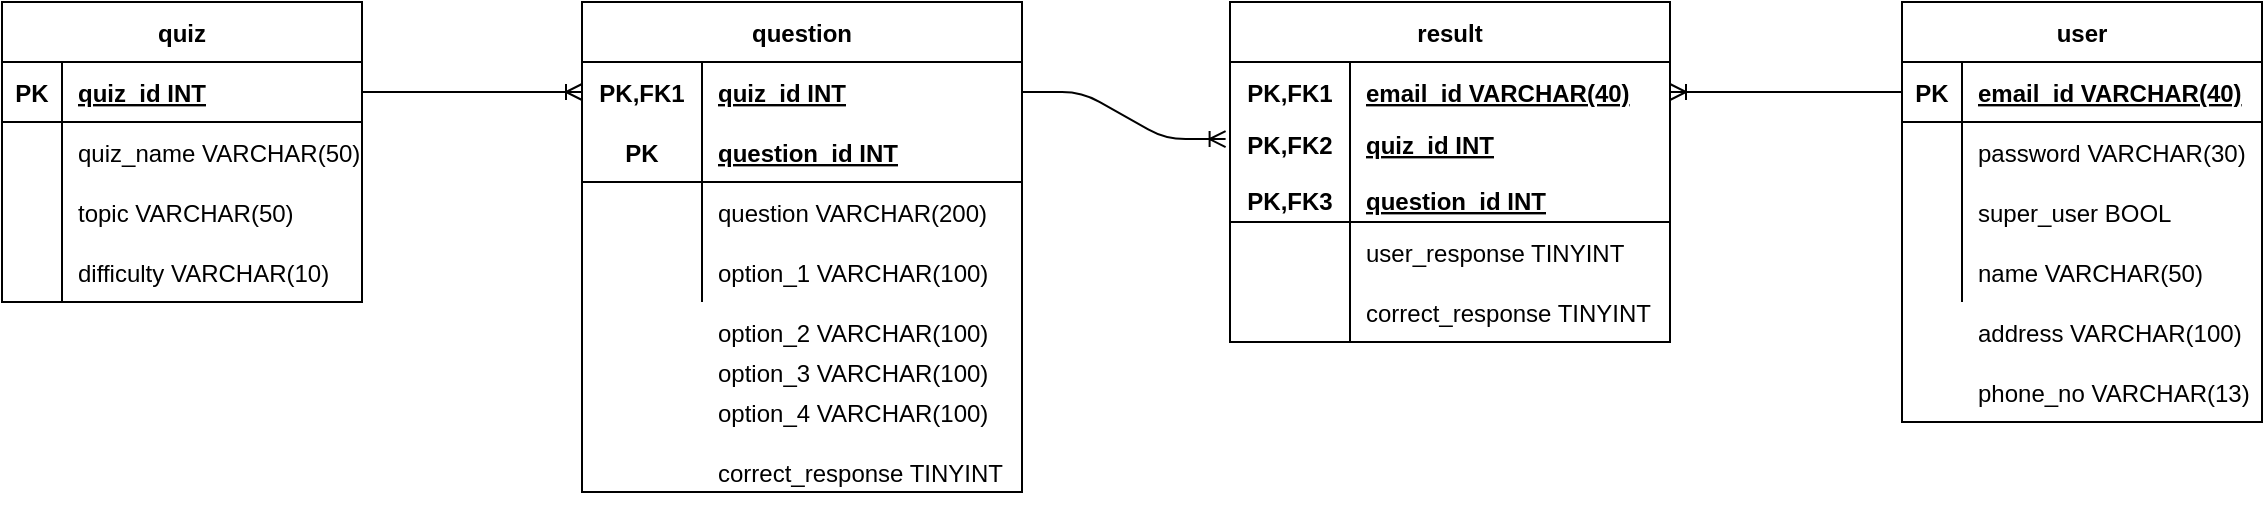 <mxfile version="14.1.8" type="device"><diagram id="DPHY9xfFpDVuNQrFrwMV" name="Page-1"><mxGraphModel dx="2290" dy="846" grid="1" gridSize="10" guides="1" tooltips="1" connect="1" arrows="1" fold="1" page="1" pageScale="1" pageWidth="827" pageHeight="1169" math="0" shadow="0"><root><mxCell id="0"/><mxCell id="1" parent="0"/><mxCell id="bJv8ej2Nr2luDXiGzBU4-1" value="quiz" style="shape=table;startSize=30;container=1;collapsible=1;childLayout=tableLayout;fixedRows=1;rowLines=0;fontStyle=1;align=center;resizeLast=1;" parent="1" vertex="1"><mxGeometry x="-200" y="40" width="180" height="150" as="geometry"/></mxCell><mxCell id="bJv8ej2Nr2luDXiGzBU4-2" value="" style="shape=partialRectangle;collapsible=0;dropTarget=0;pointerEvents=0;fillColor=none;top=0;left=0;bottom=1;right=0;points=[[0,0.5],[1,0.5]];portConstraint=eastwest;" parent="bJv8ej2Nr2luDXiGzBU4-1" vertex="1"><mxGeometry y="30" width="180" height="30" as="geometry"/></mxCell><mxCell id="bJv8ej2Nr2luDXiGzBU4-3" value="PK" style="shape=partialRectangle;connectable=0;fillColor=none;top=0;left=0;bottom=0;right=0;fontStyle=1;overflow=hidden;" parent="bJv8ej2Nr2luDXiGzBU4-2" vertex="1"><mxGeometry width="30" height="30" as="geometry"/></mxCell><mxCell id="bJv8ej2Nr2luDXiGzBU4-4" value="quiz_id INT" style="shape=partialRectangle;connectable=0;fillColor=none;top=0;left=0;bottom=0;right=0;align=left;spacingLeft=6;fontStyle=5;overflow=hidden;" parent="bJv8ej2Nr2luDXiGzBU4-2" vertex="1"><mxGeometry x="30" width="150" height="30" as="geometry"/></mxCell><mxCell id="bJv8ej2Nr2luDXiGzBU4-5" value="" style="shape=partialRectangle;collapsible=0;dropTarget=0;pointerEvents=0;fillColor=none;top=0;left=0;bottom=0;right=0;points=[[0,0.5],[1,0.5]];portConstraint=eastwest;" parent="bJv8ej2Nr2luDXiGzBU4-1" vertex="1"><mxGeometry y="60" width="180" height="30" as="geometry"/></mxCell><mxCell id="bJv8ej2Nr2luDXiGzBU4-6" value="" style="shape=partialRectangle;connectable=0;fillColor=none;top=0;left=0;bottom=0;right=0;editable=1;overflow=hidden;" parent="bJv8ej2Nr2luDXiGzBU4-5" vertex="1"><mxGeometry width="30" height="30" as="geometry"/></mxCell><mxCell id="bJv8ej2Nr2luDXiGzBU4-7" value="quiz_name VARCHAR(50)" style="shape=partialRectangle;connectable=0;fillColor=none;top=0;left=0;bottom=0;right=0;align=left;spacingLeft=6;overflow=hidden;" parent="bJv8ej2Nr2luDXiGzBU4-5" vertex="1"><mxGeometry x="30" width="150" height="30" as="geometry"/></mxCell><mxCell id="bJv8ej2Nr2luDXiGzBU4-8" value="" style="shape=partialRectangle;collapsible=0;dropTarget=0;pointerEvents=0;fillColor=none;top=0;left=0;bottom=0;right=0;points=[[0,0.5],[1,0.5]];portConstraint=eastwest;" parent="bJv8ej2Nr2luDXiGzBU4-1" vertex="1"><mxGeometry y="90" width="180" height="30" as="geometry"/></mxCell><mxCell id="bJv8ej2Nr2luDXiGzBU4-9" value="" style="shape=partialRectangle;connectable=0;fillColor=none;top=0;left=0;bottom=0;right=0;editable=1;overflow=hidden;" parent="bJv8ej2Nr2luDXiGzBU4-8" vertex="1"><mxGeometry width="30" height="30" as="geometry"/></mxCell><mxCell id="bJv8ej2Nr2luDXiGzBU4-10" value="topic VARCHAR(50)" style="shape=partialRectangle;connectable=0;fillColor=none;top=0;left=0;bottom=0;right=0;align=left;spacingLeft=6;overflow=hidden;" parent="bJv8ej2Nr2luDXiGzBU4-8" vertex="1"><mxGeometry x="30" width="150" height="30" as="geometry"/></mxCell><mxCell id="bJv8ej2Nr2luDXiGzBU4-11" value="" style="shape=partialRectangle;collapsible=0;dropTarget=0;pointerEvents=0;fillColor=none;top=0;left=0;bottom=0;right=0;points=[[0,0.5],[1,0.5]];portConstraint=eastwest;" parent="bJv8ej2Nr2luDXiGzBU4-1" vertex="1"><mxGeometry y="120" width="180" height="30" as="geometry"/></mxCell><mxCell id="bJv8ej2Nr2luDXiGzBU4-12" value="" style="shape=partialRectangle;connectable=0;fillColor=none;top=0;left=0;bottom=0;right=0;editable=1;overflow=hidden;" parent="bJv8ej2Nr2luDXiGzBU4-11" vertex="1"><mxGeometry width="30" height="30" as="geometry"/></mxCell><mxCell id="bJv8ej2Nr2luDXiGzBU4-13" value="difficulty VARCHAR(10)" style="shape=partialRectangle;connectable=0;fillColor=none;top=0;left=0;bottom=0;right=0;align=left;spacingLeft=6;overflow=hidden;" parent="bJv8ej2Nr2luDXiGzBU4-11" vertex="1"><mxGeometry x="30" width="150" height="30" as="geometry"/></mxCell><mxCell id="bJv8ej2Nr2luDXiGzBU4-15" value="user" style="shape=table;startSize=30;container=1;collapsible=1;childLayout=tableLayout;fixedRows=1;rowLines=0;fontStyle=1;align=center;resizeLast=1;" parent="1" vertex="1"><mxGeometry x="750" y="40" width="180" height="210" as="geometry"/></mxCell><mxCell id="bJv8ej2Nr2luDXiGzBU4-16" value="" style="shape=partialRectangle;collapsible=0;dropTarget=0;pointerEvents=0;fillColor=none;top=0;left=0;bottom=1;right=0;points=[[0,0.5],[1,0.5]];portConstraint=eastwest;" parent="bJv8ej2Nr2luDXiGzBU4-15" vertex="1"><mxGeometry y="30" width="180" height="30" as="geometry"/></mxCell><mxCell id="bJv8ej2Nr2luDXiGzBU4-17" value="PK" style="shape=partialRectangle;connectable=0;fillColor=none;top=0;left=0;bottom=0;right=0;fontStyle=1;overflow=hidden;" parent="bJv8ej2Nr2luDXiGzBU4-16" vertex="1"><mxGeometry width="30" height="30" as="geometry"/></mxCell><mxCell id="bJv8ej2Nr2luDXiGzBU4-18" value="email_id VARCHAR(40)" style="shape=partialRectangle;connectable=0;fillColor=none;top=0;left=0;bottom=0;right=0;align=left;spacingLeft=6;fontStyle=5;overflow=hidden;" parent="bJv8ej2Nr2luDXiGzBU4-16" vertex="1"><mxGeometry x="30" width="150" height="30" as="geometry"/></mxCell><mxCell id="bJv8ej2Nr2luDXiGzBU4-19" value="" style="shape=partialRectangle;collapsible=0;dropTarget=0;pointerEvents=0;fillColor=none;top=0;left=0;bottom=0;right=0;points=[[0,0.5],[1,0.5]];portConstraint=eastwest;" parent="bJv8ej2Nr2luDXiGzBU4-15" vertex="1"><mxGeometry y="60" width="180" height="30" as="geometry"/></mxCell><mxCell id="bJv8ej2Nr2luDXiGzBU4-20" value="" style="shape=partialRectangle;connectable=0;fillColor=none;top=0;left=0;bottom=0;right=0;editable=1;overflow=hidden;" parent="bJv8ej2Nr2luDXiGzBU4-19" vertex="1"><mxGeometry width="30" height="30" as="geometry"/></mxCell><mxCell id="bJv8ej2Nr2luDXiGzBU4-21" value="password VARCHAR(30)" style="shape=partialRectangle;connectable=0;fillColor=none;top=0;left=0;bottom=0;right=0;align=left;spacingLeft=6;overflow=hidden;" parent="bJv8ej2Nr2luDXiGzBU4-19" vertex="1"><mxGeometry x="30" width="150" height="30" as="geometry"/></mxCell><mxCell id="bJv8ej2Nr2luDXiGzBU4-22" value="" style="shape=partialRectangle;collapsible=0;dropTarget=0;pointerEvents=0;fillColor=none;top=0;left=0;bottom=0;right=0;points=[[0,0.5],[1,0.5]];portConstraint=eastwest;" parent="bJv8ej2Nr2luDXiGzBU4-15" vertex="1"><mxGeometry y="90" width="180" height="30" as="geometry"/></mxCell><mxCell id="bJv8ej2Nr2luDXiGzBU4-23" value="" style="shape=partialRectangle;connectable=0;fillColor=none;top=0;left=0;bottom=0;right=0;editable=1;overflow=hidden;" parent="bJv8ej2Nr2luDXiGzBU4-22" vertex="1"><mxGeometry width="30" height="30" as="geometry"/></mxCell><mxCell id="bJv8ej2Nr2luDXiGzBU4-24" value="super_user BOOL" style="shape=partialRectangle;connectable=0;fillColor=none;top=0;left=0;bottom=0;right=0;align=left;spacingLeft=6;overflow=hidden;" parent="bJv8ej2Nr2luDXiGzBU4-22" vertex="1"><mxGeometry x="30" width="150" height="30" as="geometry"/></mxCell><mxCell id="bJv8ej2Nr2luDXiGzBU4-25" value="" style="shape=partialRectangle;collapsible=0;dropTarget=0;pointerEvents=0;fillColor=none;top=0;left=0;bottom=0;right=0;points=[[0,0.5],[1,0.5]];portConstraint=eastwest;" parent="bJv8ej2Nr2luDXiGzBU4-15" vertex="1"><mxGeometry y="120" width="180" height="30" as="geometry"/></mxCell><mxCell id="bJv8ej2Nr2luDXiGzBU4-26" value="" style="shape=partialRectangle;connectable=0;fillColor=none;top=0;left=0;bottom=0;right=0;editable=1;overflow=hidden;" parent="bJv8ej2Nr2luDXiGzBU4-25" vertex="1"><mxGeometry width="30" height="30" as="geometry"/></mxCell><mxCell id="bJv8ej2Nr2luDXiGzBU4-27" value="name VARCHAR(50)" style="shape=partialRectangle;connectable=0;fillColor=none;top=0;left=0;bottom=0;right=0;align=left;spacingLeft=6;overflow=hidden;" parent="bJv8ej2Nr2luDXiGzBU4-25" vertex="1"><mxGeometry x="30" width="150" height="30" as="geometry"/></mxCell><mxCell id="bJv8ej2Nr2luDXiGzBU4-34" value="question" style="shape=table;startSize=30;container=1;collapsible=1;childLayout=tableLayout;fixedRows=1;rowLines=0;fontStyle=1;align=center;resizeLast=1;" parent="1" vertex="1"><mxGeometry x="90" y="40" width="220" height="245" as="geometry"/></mxCell><mxCell id="bJv8ej2Nr2luDXiGzBU4-35" value="" style="shape=partialRectangle;collapsible=0;dropTarget=0;pointerEvents=0;fillColor=none;top=0;left=0;bottom=0;right=0;points=[[0,0.5],[1,0.5]];portConstraint=eastwest;" parent="bJv8ej2Nr2luDXiGzBU4-34" vertex="1"><mxGeometry y="30" width="220" height="30" as="geometry"/></mxCell><mxCell id="bJv8ej2Nr2luDXiGzBU4-36" value="PK,FK1" style="shape=partialRectangle;connectable=0;fillColor=none;top=0;left=0;bottom=0;right=0;fontStyle=1;overflow=hidden;" parent="bJv8ej2Nr2luDXiGzBU4-35" vertex="1"><mxGeometry width="60" height="30" as="geometry"/></mxCell><mxCell id="bJv8ej2Nr2luDXiGzBU4-37" value="quiz_id INT" style="shape=partialRectangle;connectable=0;fillColor=none;top=0;left=0;bottom=0;right=0;align=left;spacingLeft=6;fontStyle=5;overflow=hidden;" parent="bJv8ej2Nr2luDXiGzBU4-35" vertex="1"><mxGeometry x="60" width="160" height="30" as="geometry"/></mxCell><mxCell id="bJv8ej2Nr2luDXiGzBU4-38" value="" style="shape=partialRectangle;collapsible=0;dropTarget=0;pointerEvents=0;fillColor=none;top=0;left=0;bottom=1;right=0;points=[[0,0.5],[1,0.5]];portConstraint=eastwest;" parent="bJv8ej2Nr2luDXiGzBU4-34" vertex="1"><mxGeometry y="60" width="220" height="30" as="geometry"/></mxCell><mxCell id="bJv8ej2Nr2luDXiGzBU4-39" value="PK" style="shape=partialRectangle;connectable=0;fillColor=none;top=0;left=0;bottom=0;right=0;fontStyle=1;overflow=hidden;" parent="bJv8ej2Nr2luDXiGzBU4-38" vertex="1"><mxGeometry width="60" height="30" as="geometry"/></mxCell><mxCell id="bJv8ej2Nr2luDXiGzBU4-40" value="question_id INT" style="shape=partialRectangle;connectable=0;fillColor=none;top=0;left=0;bottom=0;right=0;align=left;spacingLeft=6;fontStyle=5;overflow=hidden;" parent="bJv8ej2Nr2luDXiGzBU4-38" vertex="1"><mxGeometry x="60" width="160" height="30" as="geometry"/></mxCell><mxCell id="bJv8ej2Nr2luDXiGzBU4-41" value="" style="shape=partialRectangle;collapsible=0;dropTarget=0;pointerEvents=0;fillColor=none;top=0;left=0;bottom=0;right=0;points=[[0,0.5],[1,0.5]];portConstraint=eastwest;" parent="bJv8ej2Nr2luDXiGzBU4-34" vertex="1"><mxGeometry y="90" width="220" height="30" as="geometry"/></mxCell><mxCell id="bJv8ej2Nr2luDXiGzBU4-42" value="" style="shape=partialRectangle;connectable=0;fillColor=none;top=0;left=0;bottom=0;right=0;editable=1;overflow=hidden;" parent="bJv8ej2Nr2luDXiGzBU4-41" vertex="1"><mxGeometry width="60" height="30" as="geometry"/></mxCell><mxCell id="bJv8ej2Nr2luDXiGzBU4-43" value="question VARCHAR(200)" style="shape=partialRectangle;connectable=0;fillColor=none;top=0;left=0;bottom=0;right=0;align=left;spacingLeft=6;overflow=hidden;" parent="bJv8ej2Nr2luDXiGzBU4-41" vertex="1"><mxGeometry x="60" width="160" height="30" as="geometry"/></mxCell><mxCell id="bJv8ej2Nr2luDXiGzBU4-44" value="" style="shape=partialRectangle;collapsible=0;dropTarget=0;pointerEvents=0;fillColor=none;top=0;left=0;bottom=0;right=0;points=[[0,0.5],[1,0.5]];portConstraint=eastwest;" parent="bJv8ej2Nr2luDXiGzBU4-34" vertex="1"><mxGeometry y="120" width="220" height="30" as="geometry"/></mxCell><mxCell id="bJv8ej2Nr2luDXiGzBU4-45" value="" style="shape=partialRectangle;connectable=0;fillColor=none;top=0;left=0;bottom=0;right=0;editable=1;overflow=hidden;" parent="bJv8ej2Nr2luDXiGzBU4-44" vertex="1"><mxGeometry width="60" height="30" as="geometry"/></mxCell><mxCell id="bJv8ej2Nr2luDXiGzBU4-46" value="option_1 VARCHAR(100)" style="shape=partialRectangle;connectable=0;fillColor=none;top=0;left=0;bottom=0;right=0;align=left;spacingLeft=6;overflow=hidden;" parent="bJv8ej2Nr2luDXiGzBU4-44" vertex="1"><mxGeometry x="60" width="160" height="30" as="geometry"/></mxCell><mxCell id="bJv8ej2Nr2luDXiGzBU4-47" value="" style="shape=partialRectangle;collapsible=0;dropTarget=0;pointerEvents=0;fillColor=none;top=0;left=0;bottom=0;right=0;points=[[0,0.5],[1,0.5]];portConstraint=eastwest;" parent="1" vertex="1"><mxGeometry x="150" y="190" width="160" height="30" as="geometry"/></mxCell><mxCell id="bJv8ej2Nr2luDXiGzBU4-48" value="" style="shape=partialRectangle;connectable=0;fillColor=none;top=0;left=0;bottom=0;right=0;editable=1;overflow=hidden;" parent="bJv8ej2Nr2luDXiGzBU4-47" vertex="1"><mxGeometry width="26.667" height="30" as="geometry"/></mxCell><mxCell id="bJv8ej2Nr2luDXiGzBU4-49" value="option_2 VARCHAR(100)" style="shape=partialRectangle;connectable=0;fillColor=none;top=0;left=0;bottom=0;right=0;align=left;spacingLeft=6;overflow=hidden;" parent="bJv8ej2Nr2luDXiGzBU4-47" vertex="1"><mxGeometry width="160" height="30" as="geometry"/></mxCell><mxCell id="bJv8ej2Nr2luDXiGzBU4-50" value="" style="shape=partialRectangle;collapsible=0;dropTarget=0;pointerEvents=0;fillColor=none;top=0;left=0;bottom=0;right=0;points=[[0,0.5],[1,0.5]];portConstraint=eastwest;" parent="1" vertex="1"><mxGeometry x="150" y="230" width="160" height="30" as="geometry"/></mxCell><mxCell id="bJv8ej2Nr2luDXiGzBU4-51" value="" style="shape=partialRectangle;connectable=0;fillColor=none;top=0;left=0;bottom=0;right=0;editable=1;overflow=hidden;" parent="bJv8ej2Nr2luDXiGzBU4-50" vertex="1"><mxGeometry width="26.667" height="30" as="geometry"/></mxCell><mxCell id="bJv8ej2Nr2luDXiGzBU4-52" value="option_4 VARCHAR(100)" style="shape=partialRectangle;connectable=0;fillColor=none;top=0;left=0;bottom=0;right=0;align=left;spacingLeft=6;overflow=hidden;" parent="bJv8ej2Nr2luDXiGzBU4-50" vertex="1"><mxGeometry width="160" height="30" as="geometry"/></mxCell><mxCell id="bJv8ej2Nr2luDXiGzBU4-53" value="" style="shape=partialRectangle;collapsible=0;dropTarget=0;pointerEvents=0;fillColor=none;top=0;left=0;bottom=0;right=0;points=[[0,0.5],[1,0.5]];portConstraint=eastwest;" parent="1" vertex="1"><mxGeometry x="150" y="210" width="160" height="30" as="geometry"/></mxCell><mxCell id="bJv8ej2Nr2luDXiGzBU4-54" value="" style="shape=partialRectangle;connectable=0;fillColor=none;top=0;left=0;bottom=0;right=0;editable=1;overflow=hidden;" parent="bJv8ej2Nr2luDXiGzBU4-53" vertex="1"><mxGeometry width="26.667" height="30" as="geometry"/></mxCell><mxCell id="bJv8ej2Nr2luDXiGzBU4-55" value="option_3 VARCHAR(100)" style="shape=partialRectangle;connectable=0;fillColor=none;top=0;left=0;bottom=0;right=0;align=left;spacingLeft=6;overflow=hidden;" parent="bJv8ej2Nr2luDXiGzBU4-53" vertex="1"><mxGeometry width="160" height="30" as="geometry"/></mxCell><mxCell id="bJv8ej2Nr2luDXiGzBU4-56" value="" style="shape=partialRectangle;collapsible=0;dropTarget=0;pointerEvents=0;fillColor=none;top=0;left=0;bottom=0;right=0;points=[[0,0.5],[1,0.5]];portConstraint=eastwest;" parent="1" vertex="1"><mxGeometry x="150" y="260" width="160" height="30" as="geometry"/></mxCell><mxCell id="bJv8ej2Nr2luDXiGzBU4-57" value="" style="shape=partialRectangle;connectable=0;fillColor=none;top=0;left=0;bottom=0;right=0;editable=1;overflow=hidden;" parent="bJv8ej2Nr2luDXiGzBU4-56" vertex="1"><mxGeometry width="26.667" height="30" as="geometry"/></mxCell><mxCell id="bJv8ej2Nr2luDXiGzBU4-58" value="correct_response TINYINT" style="shape=partialRectangle;connectable=0;fillColor=none;top=0;left=0;bottom=0;right=0;align=left;spacingLeft=6;overflow=hidden;" parent="bJv8ej2Nr2luDXiGzBU4-56" vertex="1"><mxGeometry width="160" height="30" as="geometry"/></mxCell><mxCell id="bJv8ej2Nr2luDXiGzBU4-60" value="result" style="shape=table;startSize=30;container=1;collapsible=1;childLayout=tableLayout;fixedRows=1;rowLines=0;fontStyle=1;align=center;resizeLast=1;" parent="1" vertex="1"><mxGeometry x="414" y="40" width="220" height="170" as="geometry"/></mxCell><mxCell id="bJv8ej2Nr2luDXiGzBU4-61" value="" style="shape=partialRectangle;collapsible=0;dropTarget=0;pointerEvents=0;fillColor=none;top=0;left=0;bottom=0;right=0;points=[[0,0.5],[1,0.5]];portConstraint=eastwest;" parent="bJv8ej2Nr2luDXiGzBU4-60" vertex="1"><mxGeometry y="30" width="220" height="30" as="geometry"/></mxCell><mxCell id="bJv8ej2Nr2luDXiGzBU4-62" value="PK,FK1" style="shape=partialRectangle;connectable=0;fillColor=none;top=0;left=0;bottom=0;right=0;fontStyle=1;overflow=hidden;" parent="bJv8ej2Nr2luDXiGzBU4-61" vertex="1"><mxGeometry width="60" height="30" as="geometry"/></mxCell><mxCell id="bJv8ej2Nr2luDXiGzBU4-63" value="email_id VARCHAR(40)" style="shape=partialRectangle;connectable=0;fillColor=none;top=0;left=0;bottom=0;right=0;align=left;spacingLeft=6;fontStyle=5;overflow=hidden;" parent="bJv8ej2Nr2luDXiGzBU4-61" vertex="1"><mxGeometry x="60" width="160" height="30" as="geometry"/></mxCell><mxCell id="bJv8ej2Nr2luDXiGzBU4-64" value="" style="shape=partialRectangle;collapsible=0;dropTarget=0;pointerEvents=0;fillColor=none;top=0;left=0;bottom=1;right=0;points=[[0,0.5],[1,0.5]];portConstraint=eastwest;" parent="bJv8ej2Nr2luDXiGzBU4-60" vertex="1"><mxGeometry y="60" width="220" height="50" as="geometry"/></mxCell><mxCell id="bJv8ej2Nr2luDXiGzBU4-65" value="PK,FK2&#10;&#10;PK,FK3" style="shape=partialRectangle;connectable=0;fillColor=none;top=0;left=0;bottom=0;right=0;fontStyle=1;overflow=hidden;" parent="bJv8ej2Nr2luDXiGzBU4-64" vertex="1"><mxGeometry width="60" height="50" as="geometry"/></mxCell><mxCell id="bJv8ej2Nr2luDXiGzBU4-66" value="quiz_id INT&#10;&#10;question_id INT" style="shape=partialRectangle;connectable=0;fillColor=none;top=0;left=0;bottom=0;right=0;align=left;spacingLeft=6;fontStyle=5;overflow=hidden;" parent="bJv8ej2Nr2luDXiGzBU4-64" vertex="1"><mxGeometry x="60" width="160" height="50" as="geometry"/></mxCell><mxCell id="bJv8ej2Nr2luDXiGzBU4-67" value="" style="shape=partialRectangle;collapsible=0;dropTarget=0;pointerEvents=0;fillColor=none;top=0;left=0;bottom=0;right=0;points=[[0,0.5],[1,0.5]];portConstraint=eastwest;" parent="bJv8ej2Nr2luDXiGzBU4-60" vertex="1"><mxGeometry y="110" width="220" height="30" as="geometry"/></mxCell><mxCell id="bJv8ej2Nr2luDXiGzBU4-68" value="" style="shape=partialRectangle;connectable=0;fillColor=none;top=0;left=0;bottom=0;right=0;editable=1;overflow=hidden;" parent="bJv8ej2Nr2luDXiGzBU4-67" vertex="1"><mxGeometry width="60" height="30" as="geometry"/></mxCell><mxCell id="bJv8ej2Nr2luDXiGzBU4-69" value="user_response TINYINT" style="shape=partialRectangle;connectable=0;fillColor=none;top=0;left=0;bottom=0;right=0;align=left;spacingLeft=6;overflow=hidden;" parent="bJv8ej2Nr2luDXiGzBU4-67" vertex="1"><mxGeometry x="60" width="160" height="30" as="geometry"/></mxCell><mxCell id="bJv8ej2Nr2luDXiGzBU4-70" value="" style="shape=partialRectangle;collapsible=0;dropTarget=0;pointerEvents=0;fillColor=none;top=0;left=0;bottom=0;right=0;points=[[0,0.5],[1,0.5]];portConstraint=eastwest;" parent="bJv8ej2Nr2luDXiGzBU4-60" vertex="1"><mxGeometry y="140" width="220" height="30" as="geometry"/></mxCell><mxCell id="bJv8ej2Nr2luDXiGzBU4-71" value="" style="shape=partialRectangle;connectable=0;fillColor=none;top=0;left=0;bottom=0;right=0;editable=1;overflow=hidden;" parent="bJv8ej2Nr2luDXiGzBU4-70" vertex="1"><mxGeometry width="60" height="30" as="geometry"/></mxCell><mxCell id="bJv8ej2Nr2luDXiGzBU4-72" value="correct_response TINYINT" style="shape=partialRectangle;connectable=0;fillColor=none;top=0;left=0;bottom=0;right=0;align=left;spacingLeft=6;overflow=hidden;" parent="bJv8ej2Nr2luDXiGzBU4-70" vertex="1"><mxGeometry x="60" width="160" height="30" as="geometry"/></mxCell><mxCell id="bJv8ej2Nr2luDXiGzBU4-95" value="address VARCHAR(100)" style="shape=partialRectangle;connectable=0;fillColor=none;top=0;left=0;bottom=0;right=0;align=left;spacingLeft=6;overflow=hidden;" parent="1" vertex="1"><mxGeometry x="780" y="190" width="150" height="30" as="geometry"/></mxCell><mxCell id="bJv8ej2Nr2luDXiGzBU4-96" value="phone_no VARCHAR(13)" style="shape=partialRectangle;connectable=0;fillColor=none;top=0;left=0;bottom=0;right=0;align=left;spacingLeft=6;overflow=hidden;" parent="1" vertex="1"><mxGeometry x="780" y="220" width="150" height="30" as="geometry"/></mxCell><mxCell id="D1W4iTkiIi7PDB8xYg85-4" value="" style="edgeStyle=entityRelationEdgeStyle;fontSize=12;html=1;endArrow=ERoneToMany;entryX=0;entryY=0.5;entryDx=0;entryDy=0;exitX=1;exitY=0.5;exitDx=0;exitDy=0;" edge="1" parent="1" source="bJv8ej2Nr2luDXiGzBU4-2" target="bJv8ej2Nr2luDXiGzBU4-35"><mxGeometry width="100" height="100" relative="1" as="geometry"><mxPoint x="-40" y="100" as="sourcePoint"/><mxPoint x="60" as="targetPoint"/></mxGeometry></mxCell><mxCell id="D1W4iTkiIi7PDB8xYg85-5" value="" style="edgeStyle=entityRelationEdgeStyle;fontSize=12;html=1;endArrow=ERoneToMany;entryX=-0.01;entryY=0.171;entryDx=0;entryDy=0;exitX=1;exitY=0.5;exitDx=0;exitDy=0;entryPerimeter=0;" edge="1" parent="1" source="bJv8ej2Nr2luDXiGzBU4-35" target="bJv8ej2Nr2luDXiGzBU4-64"><mxGeometry width="100" height="100" relative="1" as="geometry"><mxPoint x="-10" y="95" as="sourcePoint"/><mxPoint x="100" y="95" as="targetPoint"/></mxGeometry></mxCell><mxCell id="D1W4iTkiIi7PDB8xYg85-6" value="" style="edgeStyle=entityRelationEdgeStyle;fontSize=12;html=1;endArrow=ERoneToMany;entryX=1;entryY=0.5;entryDx=0;entryDy=0;exitX=0;exitY=0.5;exitDx=0;exitDy=0;" edge="1" parent="1" source="bJv8ej2Nr2luDXiGzBU4-16" target="bJv8ej2Nr2luDXiGzBU4-61"><mxGeometry width="100" height="100" relative="1" as="geometry"><mxPoint x="680" y="230" as="sourcePoint"/><mxPoint x="851.8" y="113.55" as="targetPoint"/></mxGeometry></mxCell></root></mxGraphModel></diagram></mxfile>